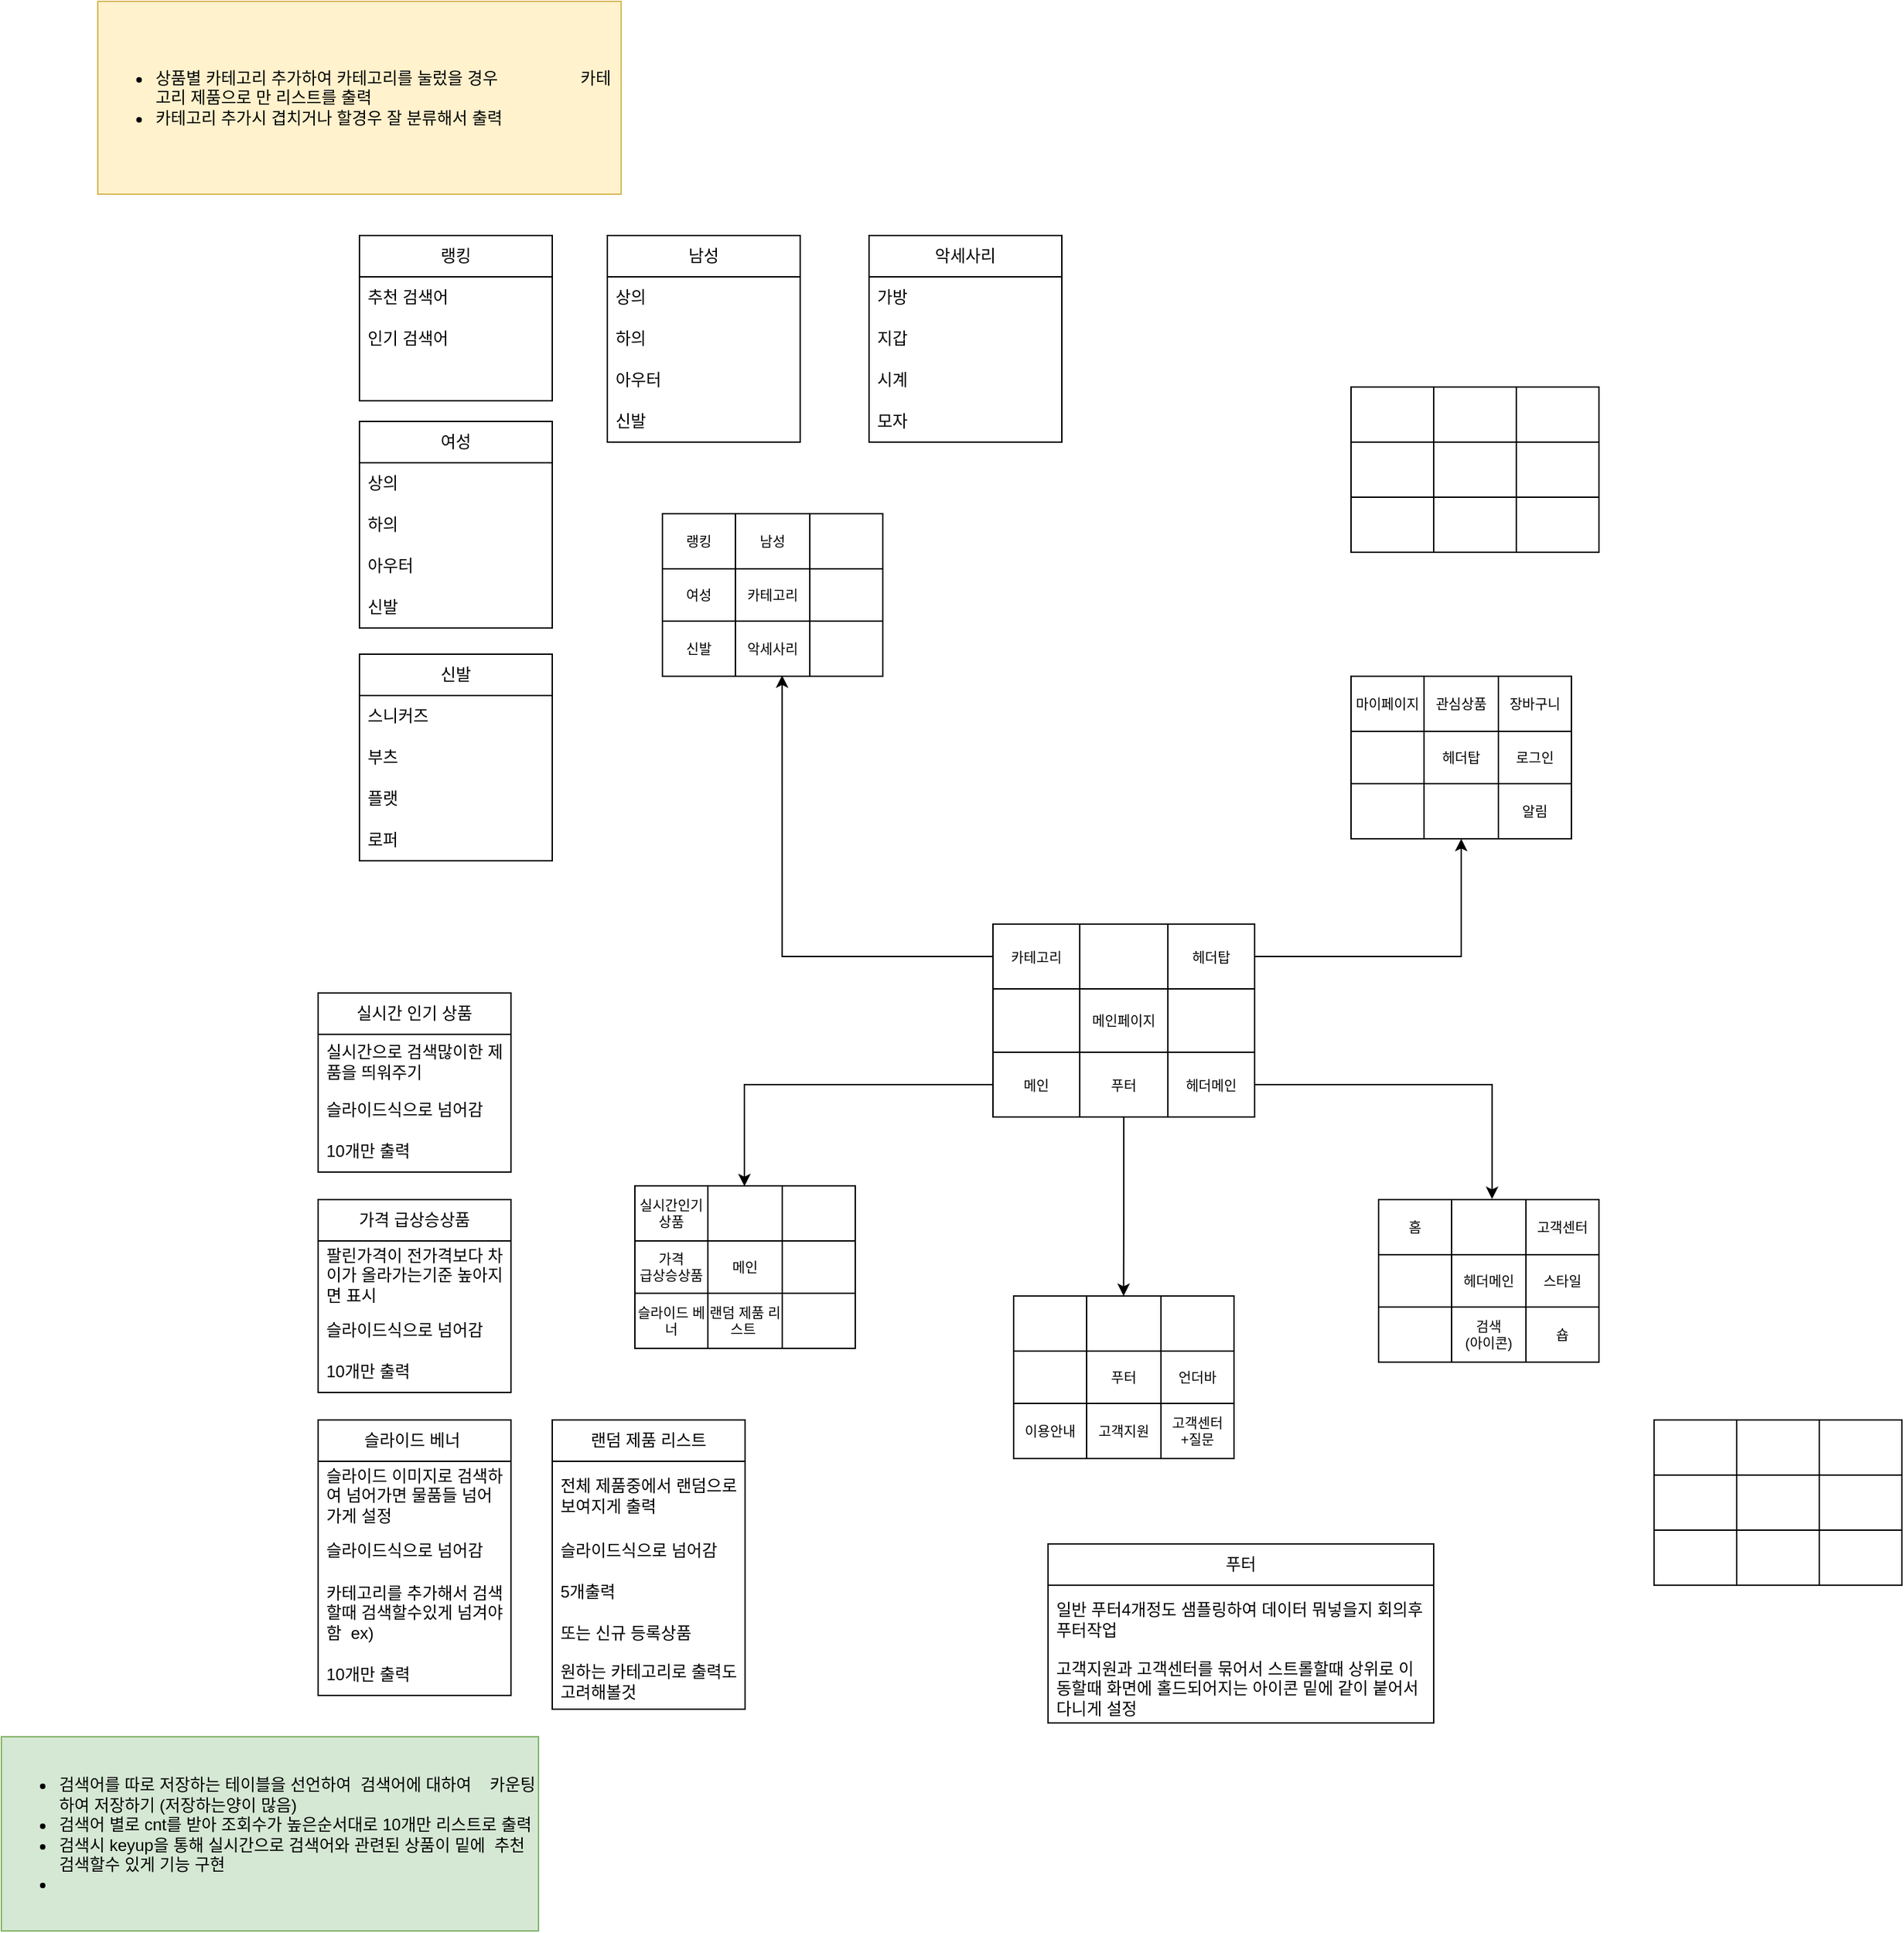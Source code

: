 <mxfile version="21.6.7" type="github">
  <diagram name="페이지-1" id="7c_d_tjCZMxHoC3NEscL">
    <mxGraphModel dx="1984" dy="1807" grid="1" gridSize="10" guides="1" tooltips="1" connect="1" arrows="1" fold="1" page="1" pageScale="1" pageWidth="827" pageHeight="1169" math="0" shadow="0">
      <root>
        <mxCell id="0" />
        <mxCell id="1" parent="0" />
        <mxCell id="yKfbDQdA6xNLsTardX86-84" style="edgeStyle=orthogonalEdgeStyle;rounded=0;orthogonalLoop=1;jettySize=auto;html=1;entryX=0.499;entryY=-0.001;entryDx=0;entryDy=0;entryPerimeter=0;" edge="1" parent="1" source="85y99t0YfQ0S5foXdJk_-1" target="yKfbDQdA6xNLsTardX86-28">
          <mxGeometry relative="1" as="geometry" />
        </mxCell>
        <mxCell id="85y99t0YfQ0S5foXdJk_-1" value="" style="shape=table;startSize=0;container=1;collapsible=0;childLayout=tableLayout;fontSize=10;" parent="1" vertex="1">
          <mxGeometry x="320" y="350" width="190" height="140" as="geometry" />
        </mxCell>
        <mxCell id="85y99t0YfQ0S5foXdJk_-2" value="" style="shape=tableRow;horizontal=0;startSize=0;swimlaneHead=0;swimlaneBody=0;strokeColor=inherit;top=0;left=0;bottom=0;right=0;collapsible=0;dropTarget=0;fillColor=none;points=[[0,0.5],[1,0.5]];portConstraint=eastwest;fontSize=10;" parent="85y99t0YfQ0S5foXdJk_-1" vertex="1">
          <mxGeometry width="190" height="47" as="geometry" />
        </mxCell>
        <mxCell id="85y99t0YfQ0S5foXdJk_-3" value="카테고리" style="shape=partialRectangle;html=1;whiteSpace=wrap;connectable=0;strokeColor=inherit;overflow=hidden;fillColor=none;top=0;left=0;bottom=0;right=0;pointerEvents=1;fontSize=10;" parent="85y99t0YfQ0S5foXdJk_-2" vertex="1">
          <mxGeometry width="63" height="47" as="geometry">
            <mxRectangle width="63" height="47" as="alternateBounds" />
          </mxGeometry>
        </mxCell>
        <mxCell id="85y99t0YfQ0S5foXdJk_-4" value="" style="shape=partialRectangle;html=1;whiteSpace=wrap;connectable=0;strokeColor=inherit;overflow=hidden;fillColor=none;top=0;left=0;bottom=0;right=0;pointerEvents=1;fontSize=10;" parent="85y99t0YfQ0S5foXdJk_-2" vertex="1">
          <mxGeometry x="63" width="64" height="47" as="geometry">
            <mxRectangle width="64" height="47" as="alternateBounds" />
          </mxGeometry>
        </mxCell>
        <mxCell id="85y99t0YfQ0S5foXdJk_-5" value="헤더탑" style="shape=partialRectangle;html=1;whiteSpace=wrap;connectable=0;strokeColor=inherit;overflow=hidden;fillColor=none;top=0;left=0;bottom=0;right=0;pointerEvents=1;fontSize=10;" parent="85y99t0YfQ0S5foXdJk_-2" vertex="1">
          <mxGeometry x="127" width="63" height="47" as="geometry">
            <mxRectangle width="63" height="47" as="alternateBounds" />
          </mxGeometry>
        </mxCell>
        <mxCell id="85y99t0YfQ0S5foXdJk_-6" value="" style="shape=tableRow;horizontal=0;startSize=0;swimlaneHead=0;swimlaneBody=0;strokeColor=inherit;top=0;left=0;bottom=0;right=0;collapsible=0;dropTarget=0;fillColor=none;points=[[0,0.5],[1,0.5]];portConstraint=eastwest;fontSize=10;" parent="85y99t0YfQ0S5foXdJk_-1" vertex="1">
          <mxGeometry y="47" width="190" height="46" as="geometry" />
        </mxCell>
        <mxCell id="85y99t0YfQ0S5foXdJk_-7" value="" style="shape=partialRectangle;html=1;whiteSpace=wrap;connectable=0;strokeColor=inherit;overflow=hidden;fillColor=none;top=0;left=0;bottom=0;right=0;pointerEvents=1;fontSize=10;" parent="85y99t0YfQ0S5foXdJk_-6" vertex="1">
          <mxGeometry width="63" height="46" as="geometry">
            <mxRectangle width="63" height="46" as="alternateBounds" />
          </mxGeometry>
        </mxCell>
        <mxCell id="85y99t0YfQ0S5foXdJk_-8" value="&lt;font style=&quot;font-size: 10px;&quot;&gt;메인페이지&lt;/font&gt;" style="shape=partialRectangle;html=1;whiteSpace=wrap;connectable=0;strokeColor=inherit;overflow=hidden;fillColor=none;top=0;left=0;bottom=0;right=0;pointerEvents=1;fontSize=10;" parent="85y99t0YfQ0S5foXdJk_-6" vertex="1">
          <mxGeometry x="63" width="64" height="46" as="geometry">
            <mxRectangle width="64" height="46" as="alternateBounds" />
          </mxGeometry>
        </mxCell>
        <mxCell id="85y99t0YfQ0S5foXdJk_-9" value="" style="shape=partialRectangle;html=1;whiteSpace=wrap;connectable=0;strokeColor=inherit;overflow=hidden;fillColor=none;top=0;left=0;bottom=0;right=0;pointerEvents=1;fontSize=10;" parent="85y99t0YfQ0S5foXdJk_-6" vertex="1">
          <mxGeometry x="127" width="63" height="46" as="geometry">
            <mxRectangle width="63" height="46" as="alternateBounds" />
          </mxGeometry>
        </mxCell>
        <mxCell id="85y99t0YfQ0S5foXdJk_-10" value="" style="shape=tableRow;horizontal=0;startSize=0;swimlaneHead=0;swimlaneBody=0;strokeColor=inherit;top=0;left=0;bottom=0;right=0;collapsible=0;dropTarget=0;fillColor=none;points=[[0,0.5],[1,0.5]];portConstraint=eastwest;fontSize=10;" parent="85y99t0YfQ0S5foXdJk_-1" vertex="1">
          <mxGeometry y="93" width="190" height="47" as="geometry" />
        </mxCell>
        <mxCell id="85y99t0YfQ0S5foXdJk_-11" value="메인" style="shape=partialRectangle;html=1;whiteSpace=wrap;connectable=0;strokeColor=inherit;overflow=hidden;fillColor=none;top=0;left=0;bottom=0;right=0;pointerEvents=1;fontSize=10;" parent="85y99t0YfQ0S5foXdJk_-10" vertex="1">
          <mxGeometry width="63" height="47" as="geometry">
            <mxRectangle width="63" height="47" as="alternateBounds" />
          </mxGeometry>
        </mxCell>
        <mxCell id="85y99t0YfQ0S5foXdJk_-12" value="푸터" style="shape=partialRectangle;html=1;whiteSpace=wrap;connectable=0;strokeColor=inherit;overflow=hidden;fillColor=none;top=0;left=0;bottom=0;right=0;pointerEvents=1;fontSize=10;" parent="85y99t0YfQ0S5foXdJk_-10" vertex="1">
          <mxGeometry x="63" width="64" height="47" as="geometry">
            <mxRectangle width="64" height="47" as="alternateBounds" />
          </mxGeometry>
        </mxCell>
        <mxCell id="85y99t0YfQ0S5foXdJk_-13" value="헤더메인" style="shape=partialRectangle;html=1;whiteSpace=wrap;connectable=0;strokeColor=inherit;overflow=hidden;fillColor=none;top=0;left=0;bottom=0;right=0;pointerEvents=1;fontSize=10;" parent="85y99t0YfQ0S5foXdJk_-10" vertex="1">
          <mxGeometry x="127" width="63" height="47" as="geometry">
            <mxRectangle width="63" height="47" as="alternateBounds" />
          </mxGeometry>
        </mxCell>
        <mxCell id="yKfbDQdA6xNLsTardX86-1" value="" style="shape=table;startSize=0;container=1;collapsible=0;childLayout=tableLayout;fontSize=10;" vertex="1" parent="1">
          <mxGeometry x="580" y="170" width="160" height="118" as="geometry" />
        </mxCell>
        <mxCell id="yKfbDQdA6xNLsTardX86-2" value="" style="shape=tableRow;horizontal=0;startSize=0;swimlaneHead=0;swimlaneBody=0;strokeColor=inherit;top=0;left=0;bottom=0;right=0;collapsible=0;dropTarget=0;fillColor=none;points=[[0,0.5],[1,0.5]];portConstraint=eastwest;fontSize=10;" vertex="1" parent="yKfbDQdA6xNLsTardX86-1">
          <mxGeometry width="160" height="40" as="geometry" />
        </mxCell>
        <mxCell id="yKfbDQdA6xNLsTardX86-3" value="마이페이지" style="shape=partialRectangle;html=1;whiteSpace=wrap;connectable=0;strokeColor=inherit;overflow=hidden;fillColor=none;top=0;left=0;bottom=0;right=0;pointerEvents=1;fontSize=10;" vertex="1" parent="yKfbDQdA6xNLsTardX86-2">
          <mxGeometry width="53" height="40" as="geometry">
            <mxRectangle width="53" height="40" as="alternateBounds" />
          </mxGeometry>
        </mxCell>
        <mxCell id="yKfbDQdA6xNLsTardX86-4" value="관심상품" style="shape=partialRectangle;html=1;whiteSpace=wrap;connectable=0;strokeColor=inherit;overflow=hidden;fillColor=none;top=0;left=0;bottom=0;right=0;pointerEvents=1;fontSize=10;" vertex="1" parent="yKfbDQdA6xNLsTardX86-2">
          <mxGeometry x="53" width="54" height="40" as="geometry">
            <mxRectangle width="54" height="40" as="alternateBounds" />
          </mxGeometry>
        </mxCell>
        <mxCell id="yKfbDQdA6xNLsTardX86-5" value="장바구니" style="shape=partialRectangle;html=1;whiteSpace=wrap;connectable=0;strokeColor=inherit;overflow=hidden;fillColor=none;top=0;left=0;bottom=0;right=0;pointerEvents=1;fontSize=10;" vertex="1" parent="yKfbDQdA6xNLsTardX86-2">
          <mxGeometry x="107" width="53" height="40" as="geometry">
            <mxRectangle width="53" height="40" as="alternateBounds" />
          </mxGeometry>
        </mxCell>
        <mxCell id="yKfbDQdA6xNLsTardX86-6" value="" style="shape=tableRow;horizontal=0;startSize=0;swimlaneHead=0;swimlaneBody=0;strokeColor=inherit;top=0;left=0;bottom=0;right=0;collapsible=0;dropTarget=0;fillColor=none;points=[[0,0.5],[1,0.5]];portConstraint=eastwest;fontSize=10;" vertex="1" parent="yKfbDQdA6xNLsTardX86-1">
          <mxGeometry y="40" width="160" height="38" as="geometry" />
        </mxCell>
        <mxCell id="yKfbDQdA6xNLsTardX86-7" value="" style="shape=partialRectangle;html=1;whiteSpace=wrap;connectable=0;strokeColor=inherit;overflow=hidden;fillColor=none;top=0;left=0;bottom=0;right=0;pointerEvents=1;fontSize=10;" vertex="1" parent="yKfbDQdA6xNLsTardX86-6">
          <mxGeometry width="53" height="38" as="geometry">
            <mxRectangle width="53" height="38" as="alternateBounds" />
          </mxGeometry>
        </mxCell>
        <mxCell id="yKfbDQdA6xNLsTardX86-8" value="헤더탑" style="shape=partialRectangle;html=1;whiteSpace=wrap;connectable=0;strokeColor=inherit;overflow=hidden;fillColor=none;top=0;left=0;bottom=0;right=0;pointerEvents=1;fontSize=10;" vertex="1" parent="yKfbDQdA6xNLsTardX86-6">
          <mxGeometry x="53" width="54" height="38" as="geometry">
            <mxRectangle width="54" height="38" as="alternateBounds" />
          </mxGeometry>
        </mxCell>
        <mxCell id="yKfbDQdA6xNLsTardX86-9" value="로그인" style="shape=partialRectangle;html=1;whiteSpace=wrap;connectable=0;strokeColor=inherit;overflow=hidden;fillColor=none;top=0;left=0;bottom=0;right=0;pointerEvents=1;fontSize=10;" vertex="1" parent="yKfbDQdA6xNLsTardX86-6">
          <mxGeometry x="107" width="53" height="38" as="geometry">
            <mxRectangle width="53" height="38" as="alternateBounds" />
          </mxGeometry>
        </mxCell>
        <mxCell id="yKfbDQdA6xNLsTardX86-10" value="" style="shape=tableRow;horizontal=0;startSize=0;swimlaneHead=0;swimlaneBody=0;strokeColor=inherit;top=0;left=0;bottom=0;right=0;collapsible=0;dropTarget=0;fillColor=none;points=[[0,0.5],[1,0.5]];portConstraint=eastwest;fontSize=10;" vertex="1" parent="yKfbDQdA6xNLsTardX86-1">
          <mxGeometry y="78" width="160" height="40" as="geometry" />
        </mxCell>
        <mxCell id="yKfbDQdA6xNLsTardX86-11" value="" style="shape=partialRectangle;html=1;whiteSpace=wrap;connectable=0;strokeColor=inherit;overflow=hidden;fillColor=none;top=0;left=0;bottom=0;right=0;pointerEvents=1;fontSize=10;" vertex="1" parent="yKfbDQdA6xNLsTardX86-10">
          <mxGeometry width="53" height="40" as="geometry">
            <mxRectangle width="53" height="40" as="alternateBounds" />
          </mxGeometry>
        </mxCell>
        <mxCell id="yKfbDQdA6xNLsTardX86-12" value="" style="shape=partialRectangle;html=1;whiteSpace=wrap;connectable=0;strokeColor=inherit;overflow=hidden;fillColor=none;top=0;left=0;bottom=0;right=0;pointerEvents=1;fontSize=10;" vertex="1" parent="yKfbDQdA6xNLsTardX86-10">
          <mxGeometry x="53" width="54" height="40" as="geometry">
            <mxRectangle width="54" height="40" as="alternateBounds" />
          </mxGeometry>
        </mxCell>
        <mxCell id="yKfbDQdA6xNLsTardX86-13" value="알림" style="shape=partialRectangle;html=1;whiteSpace=wrap;connectable=0;strokeColor=inherit;overflow=hidden;fillColor=none;top=0;left=0;bottom=0;right=0;pointerEvents=1;fontSize=10;" vertex="1" parent="yKfbDQdA6xNLsTardX86-10">
          <mxGeometry x="107" width="53" height="40" as="geometry">
            <mxRectangle width="53" height="40" as="alternateBounds" />
          </mxGeometry>
        </mxCell>
        <mxCell id="yKfbDQdA6xNLsTardX86-14" value="" style="shape=table;startSize=0;container=1;collapsible=0;childLayout=tableLayout;fontSize=10;" vertex="1" parent="1">
          <mxGeometry x="600" y="550" width="160" height="118" as="geometry" />
        </mxCell>
        <mxCell id="yKfbDQdA6xNLsTardX86-15" value="" style="shape=tableRow;horizontal=0;startSize=0;swimlaneHead=0;swimlaneBody=0;strokeColor=inherit;top=0;left=0;bottom=0;right=0;collapsible=0;dropTarget=0;fillColor=none;points=[[0,0.5],[1,0.5]];portConstraint=eastwest;fontSize=10;" vertex="1" parent="yKfbDQdA6xNLsTardX86-14">
          <mxGeometry width="160" height="40" as="geometry" />
        </mxCell>
        <mxCell id="yKfbDQdA6xNLsTardX86-16" value="홈" style="shape=partialRectangle;html=1;whiteSpace=wrap;connectable=0;strokeColor=inherit;overflow=hidden;fillColor=none;top=0;left=0;bottom=0;right=0;pointerEvents=1;fontSize=10;" vertex="1" parent="yKfbDQdA6xNLsTardX86-15">
          <mxGeometry width="53" height="40" as="geometry">
            <mxRectangle width="53" height="40" as="alternateBounds" />
          </mxGeometry>
        </mxCell>
        <mxCell id="yKfbDQdA6xNLsTardX86-17" value="" style="shape=partialRectangle;html=1;whiteSpace=wrap;connectable=0;strokeColor=inherit;overflow=hidden;fillColor=none;top=0;left=0;bottom=0;right=0;pointerEvents=1;fontSize=10;" vertex="1" parent="yKfbDQdA6xNLsTardX86-15">
          <mxGeometry x="53" width="54" height="40" as="geometry">
            <mxRectangle width="54" height="40" as="alternateBounds" />
          </mxGeometry>
        </mxCell>
        <mxCell id="yKfbDQdA6xNLsTardX86-18" value="&#xa;&lt;span style=&quot;color: rgb(0, 0, 0); font-family: Helvetica; font-size: 10px; font-style: normal; font-variant-ligatures: normal; font-variant-caps: normal; font-weight: 400; letter-spacing: normal; orphans: 2; text-align: center; text-indent: 0px; text-transform: none; widows: 2; word-spacing: 0px; -webkit-text-stroke-width: 0px; background-color: rgb(251, 251, 251); text-decoration-thickness: initial; text-decoration-style: initial; text-decoration-color: initial; float: none; display: inline !important;&quot;&gt;고객센터&lt;/span&gt;&#xa;&#xa;" style="shape=partialRectangle;html=1;whiteSpace=wrap;connectable=0;strokeColor=inherit;overflow=hidden;fillColor=none;top=0;left=0;bottom=0;right=0;pointerEvents=1;fontSize=10;" vertex="1" parent="yKfbDQdA6xNLsTardX86-15">
          <mxGeometry x="107" width="53" height="40" as="geometry">
            <mxRectangle width="53" height="40" as="alternateBounds" />
          </mxGeometry>
        </mxCell>
        <mxCell id="yKfbDQdA6xNLsTardX86-19" value="" style="shape=tableRow;horizontal=0;startSize=0;swimlaneHead=0;swimlaneBody=0;strokeColor=inherit;top=0;left=0;bottom=0;right=0;collapsible=0;dropTarget=0;fillColor=none;points=[[0,0.5],[1,0.5]];portConstraint=eastwest;fontSize=10;" vertex="1" parent="yKfbDQdA6xNLsTardX86-14">
          <mxGeometry y="40" width="160" height="38" as="geometry" />
        </mxCell>
        <mxCell id="yKfbDQdA6xNLsTardX86-20" value="" style="shape=partialRectangle;html=1;whiteSpace=wrap;connectable=0;strokeColor=inherit;overflow=hidden;fillColor=none;top=0;left=0;bottom=0;right=0;pointerEvents=1;fontSize=10;" vertex="1" parent="yKfbDQdA6xNLsTardX86-19">
          <mxGeometry width="53" height="38" as="geometry">
            <mxRectangle width="53" height="38" as="alternateBounds" />
          </mxGeometry>
        </mxCell>
        <mxCell id="yKfbDQdA6xNLsTardX86-21" value="헤더메인" style="shape=partialRectangle;html=1;whiteSpace=wrap;connectable=0;strokeColor=inherit;overflow=hidden;fillColor=none;top=0;left=0;bottom=0;right=0;pointerEvents=1;fontSize=10;" vertex="1" parent="yKfbDQdA6xNLsTardX86-19">
          <mxGeometry x="53" width="54" height="38" as="geometry">
            <mxRectangle width="54" height="38" as="alternateBounds" />
          </mxGeometry>
        </mxCell>
        <mxCell id="yKfbDQdA6xNLsTardX86-22" value="스타일" style="shape=partialRectangle;html=1;whiteSpace=wrap;connectable=0;strokeColor=inherit;overflow=hidden;fillColor=none;top=0;left=0;bottom=0;right=0;pointerEvents=1;fontSize=10;" vertex="1" parent="yKfbDQdA6xNLsTardX86-19">
          <mxGeometry x="107" width="53" height="38" as="geometry">
            <mxRectangle width="53" height="38" as="alternateBounds" />
          </mxGeometry>
        </mxCell>
        <mxCell id="yKfbDQdA6xNLsTardX86-23" value="" style="shape=tableRow;horizontal=0;startSize=0;swimlaneHead=0;swimlaneBody=0;strokeColor=inherit;top=0;left=0;bottom=0;right=0;collapsible=0;dropTarget=0;fillColor=none;points=[[0,0.5],[1,0.5]];portConstraint=eastwest;fontSize=10;" vertex="1" parent="yKfbDQdA6xNLsTardX86-14">
          <mxGeometry y="78" width="160" height="40" as="geometry" />
        </mxCell>
        <mxCell id="yKfbDQdA6xNLsTardX86-24" value="" style="shape=partialRectangle;html=1;whiteSpace=wrap;connectable=0;strokeColor=inherit;overflow=hidden;fillColor=none;top=0;left=0;bottom=0;right=0;pointerEvents=1;fontSize=10;" vertex="1" parent="yKfbDQdA6xNLsTardX86-23">
          <mxGeometry width="53" height="40" as="geometry">
            <mxRectangle width="53" height="40" as="alternateBounds" />
          </mxGeometry>
        </mxCell>
        <mxCell id="yKfbDQdA6xNLsTardX86-25" value="검색&lt;br&gt;(아이콘)" style="shape=partialRectangle;html=1;whiteSpace=wrap;connectable=0;strokeColor=inherit;overflow=hidden;fillColor=none;top=0;left=0;bottom=0;right=0;pointerEvents=1;fontSize=10;" vertex="1" parent="yKfbDQdA6xNLsTardX86-23">
          <mxGeometry x="53" width="54" height="40" as="geometry">
            <mxRectangle width="54" height="40" as="alternateBounds" />
          </mxGeometry>
        </mxCell>
        <mxCell id="yKfbDQdA6xNLsTardX86-26" value="숍" style="shape=partialRectangle;html=1;whiteSpace=wrap;connectable=0;strokeColor=inherit;overflow=hidden;fillColor=none;top=0;left=0;bottom=0;right=0;pointerEvents=1;fontSize=10;" vertex="1" parent="yKfbDQdA6xNLsTardX86-23">
          <mxGeometry x="107" width="53" height="40" as="geometry">
            <mxRectangle width="53" height="40" as="alternateBounds" />
          </mxGeometry>
        </mxCell>
        <mxCell id="yKfbDQdA6xNLsTardX86-27" value="" style="shape=table;startSize=0;container=1;collapsible=0;childLayout=tableLayout;fontSize=10;" vertex="1" parent="1">
          <mxGeometry x="335" y="620" width="160" height="118" as="geometry" />
        </mxCell>
        <mxCell id="yKfbDQdA6xNLsTardX86-28" value="" style="shape=tableRow;horizontal=0;startSize=0;swimlaneHead=0;swimlaneBody=0;strokeColor=inherit;top=0;left=0;bottom=0;right=0;collapsible=0;dropTarget=0;fillColor=none;points=[[0,0.5],[1,0.5]];portConstraint=eastwest;fontSize=10;" vertex="1" parent="yKfbDQdA6xNLsTardX86-27">
          <mxGeometry width="160" height="40" as="geometry" />
        </mxCell>
        <mxCell id="yKfbDQdA6xNLsTardX86-29" value="" style="shape=partialRectangle;html=1;whiteSpace=wrap;connectable=0;strokeColor=inherit;overflow=hidden;fillColor=none;top=0;left=0;bottom=0;right=0;pointerEvents=1;fontSize=10;" vertex="1" parent="yKfbDQdA6xNLsTardX86-28">
          <mxGeometry width="53" height="40" as="geometry">
            <mxRectangle width="53" height="40" as="alternateBounds" />
          </mxGeometry>
        </mxCell>
        <mxCell id="yKfbDQdA6xNLsTardX86-30" value="" style="shape=partialRectangle;html=1;whiteSpace=wrap;connectable=0;strokeColor=inherit;overflow=hidden;fillColor=none;top=0;left=0;bottom=0;right=0;pointerEvents=1;fontSize=10;" vertex="1" parent="yKfbDQdA6xNLsTardX86-28">
          <mxGeometry x="53" width="54" height="40" as="geometry">
            <mxRectangle width="54" height="40" as="alternateBounds" />
          </mxGeometry>
        </mxCell>
        <mxCell id="yKfbDQdA6xNLsTardX86-31" value="" style="shape=partialRectangle;html=1;whiteSpace=wrap;connectable=0;strokeColor=inherit;overflow=hidden;fillColor=none;top=0;left=0;bottom=0;right=0;pointerEvents=1;fontSize=10;" vertex="1" parent="yKfbDQdA6xNLsTardX86-28">
          <mxGeometry x="107" width="53" height="40" as="geometry">
            <mxRectangle width="53" height="40" as="alternateBounds" />
          </mxGeometry>
        </mxCell>
        <mxCell id="yKfbDQdA6xNLsTardX86-32" value="" style="shape=tableRow;horizontal=0;startSize=0;swimlaneHead=0;swimlaneBody=0;strokeColor=inherit;top=0;left=0;bottom=0;right=0;collapsible=0;dropTarget=0;fillColor=none;points=[[0,0.5],[1,0.5]];portConstraint=eastwest;fontSize=10;" vertex="1" parent="yKfbDQdA6xNLsTardX86-27">
          <mxGeometry y="40" width="160" height="38" as="geometry" />
        </mxCell>
        <mxCell id="yKfbDQdA6xNLsTardX86-33" value="" style="shape=partialRectangle;html=1;whiteSpace=wrap;connectable=0;strokeColor=inherit;overflow=hidden;fillColor=none;top=0;left=0;bottom=0;right=0;pointerEvents=1;fontSize=10;" vertex="1" parent="yKfbDQdA6xNLsTardX86-32">
          <mxGeometry width="53" height="38" as="geometry">
            <mxRectangle width="53" height="38" as="alternateBounds" />
          </mxGeometry>
        </mxCell>
        <mxCell id="yKfbDQdA6xNLsTardX86-34" value="푸터" style="shape=partialRectangle;html=1;whiteSpace=wrap;connectable=0;strokeColor=inherit;overflow=hidden;fillColor=none;top=0;left=0;bottom=0;right=0;pointerEvents=1;fontSize=10;" vertex="1" parent="yKfbDQdA6xNLsTardX86-32">
          <mxGeometry x="53" width="54" height="38" as="geometry">
            <mxRectangle width="54" height="38" as="alternateBounds" />
          </mxGeometry>
        </mxCell>
        <mxCell id="yKfbDQdA6xNLsTardX86-35" value="언더바" style="shape=partialRectangle;html=1;whiteSpace=wrap;connectable=0;strokeColor=inherit;overflow=hidden;fillColor=none;top=0;left=0;bottom=0;right=0;pointerEvents=1;fontSize=10;" vertex="1" parent="yKfbDQdA6xNLsTardX86-32">
          <mxGeometry x="107" width="53" height="38" as="geometry">
            <mxRectangle width="53" height="38" as="alternateBounds" />
          </mxGeometry>
        </mxCell>
        <mxCell id="yKfbDQdA6xNLsTardX86-36" value="" style="shape=tableRow;horizontal=0;startSize=0;swimlaneHead=0;swimlaneBody=0;strokeColor=inherit;top=0;left=0;bottom=0;right=0;collapsible=0;dropTarget=0;fillColor=none;points=[[0,0.5],[1,0.5]];portConstraint=eastwest;fontSize=10;" vertex="1" parent="yKfbDQdA6xNLsTardX86-27">
          <mxGeometry y="78" width="160" height="40" as="geometry" />
        </mxCell>
        <mxCell id="yKfbDQdA6xNLsTardX86-37" value="이용안내" style="shape=partialRectangle;html=1;whiteSpace=wrap;connectable=0;strokeColor=inherit;overflow=hidden;fillColor=none;top=0;left=0;bottom=0;right=0;pointerEvents=1;fontSize=10;" vertex="1" parent="yKfbDQdA6xNLsTardX86-36">
          <mxGeometry width="53" height="40" as="geometry">
            <mxRectangle width="53" height="40" as="alternateBounds" />
          </mxGeometry>
        </mxCell>
        <mxCell id="yKfbDQdA6xNLsTardX86-38" value="고객지원" style="shape=partialRectangle;html=1;whiteSpace=wrap;connectable=0;strokeColor=inherit;overflow=hidden;fillColor=none;top=0;left=0;bottom=0;right=0;pointerEvents=1;fontSize=10;" vertex="1" parent="yKfbDQdA6xNLsTardX86-36">
          <mxGeometry x="53" width="54" height="40" as="geometry">
            <mxRectangle width="54" height="40" as="alternateBounds" />
          </mxGeometry>
        </mxCell>
        <mxCell id="yKfbDQdA6xNLsTardX86-39" value="고객센터&lt;br&gt;+질문" style="shape=partialRectangle;html=1;whiteSpace=wrap;connectable=0;strokeColor=inherit;overflow=hidden;fillColor=none;top=0;left=0;bottom=0;right=0;pointerEvents=1;fontSize=10;" vertex="1" parent="yKfbDQdA6xNLsTardX86-36">
          <mxGeometry x="107" width="53" height="40" as="geometry">
            <mxRectangle width="53" height="40" as="alternateBounds" />
          </mxGeometry>
        </mxCell>
        <mxCell id="yKfbDQdA6xNLsTardX86-40" value="" style="shape=table;startSize=0;container=1;collapsible=0;childLayout=tableLayout;fontSize=10;" vertex="1" parent="1">
          <mxGeometry x="60" y="540" width="160" height="118" as="geometry" />
        </mxCell>
        <mxCell id="yKfbDQdA6xNLsTardX86-41" value="" style="shape=tableRow;horizontal=0;startSize=0;swimlaneHead=0;swimlaneBody=0;strokeColor=inherit;top=0;left=0;bottom=0;right=0;collapsible=0;dropTarget=0;fillColor=none;points=[[0,0.5],[1,0.5]];portConstraint=eastwest;fontSize=10;" vertex="1" parent="yKfbDQdA6xNLsTardX86-40">
          <mxGeometry width="160" height="40" as="geometry" />
        </mxCell>
        <mxCell id="yKfbDQdA6xNLsTardX86-42" value="실시간인기&lt;br&gt;상품" style="shape=partialRectangle;html=1;whiteSpace=wrap;connectable=0;strokeColor=inherit;overflow=hidden;fillColor=none;top=0;left=0;bottom=0;right=0;pointerEvents=1;fontSize=10;" vertex="1" parent="yKfbDQdA6xNLsTardX86-41">
          <mxGeometry width="53" height="40" as="geometry">
            <mxRectangle width="53" height="40" as="alternateBounds" />
          </mxGeometry>
        </mxCell>
        <mxCell id="yKfbDQdA6xNLsTardX86-43" value="" style="shape=partialRectangle;html=1;whiteSpace=wrap;connectable=0;strokeColor=inherit;overflow=hidden;fillColor=none;top=0;left=0;bottom=0;right=0;pointerEvents=1;fontSize=10;" vertex="1" parent="yKfbDQdA6xNLsTardX86-41">
          <mxGeometry x="53" width="54" height="40" as="geometry">
            <mxRectangle width="54" height="40" as="alternateBounds" />
          </mxGeometry>
        </mxCell>
        <mxCell id="yKfbDQdA6xNLsTardX86-44" value="" style="shape=partialRectangle;html=1;whiteSpace=wrap;connectable=0;strokeColor=inherit;overflow=hidden;fillColor=none;top=0;left=0;bottom=0;right=0;pointerEvents=1;fontSize=10;" vertex="1" parent="yKfbDQdA6xNLsTardX86-41">
          <mxGeometry x="107" width="53" height="40" as="geometry">
            <mxRectangle width="53" height="40" as="alternateBounds" />
          </mxGeometry>
        </mxCell>
        <mxCell id="yKfbDQdA6xNLsTardX86-45" value="" style="shape=tableRow;horizontal=0;startSize=0;swimlaneHead=0;swimlaneBody=0;strokeColor=inherit;top=0;left=0;bottom=0;right=0;collapsible=0;dropTarget=0;fillColor=none;points=[[0,0.5],[1,0.5]];portConstraint=eastwest;fontSize=10;" vertex="1" parent="yKfbDQdA6xNLsTardX86-40">
          <mxGeometry y="40" width="160" height="38" as="geometry" />
        </mxCell>
        <mxCell id="yKfbDQdA6xNLsTardX86-46" value="가격&lt;br&gt;급상승상품" style="shape=partialRectangle;html=1;whiteSpace=wrap;connectable=0;strokeColor=inherit;overflow=hidden;fillColor=none;top=0;left=0;bottom=0;right=0;pointerEvents=1;fontSize=10;" vertex="1" parent="yKfbDQdA6xNLsTardX86-45">
          <mxGeometry width="53" height="38" as="geometry">
            <mxRectangle width="53" height="38" as="alternateBounds" />
          </mxGeometry>
        </mxCell>
        <mxCell id="yKfbDQdA6xNLsTardX86-47" value="메인" style="shape=partialRectangle;html=1;whiteSpace=wrap;connectable=0;strokeColor=inherit;overflow=hidden;fillColor=none;top=0;left=0;bottom=0;right=0;pointerEvents=1;fontSize=10;" vertex="1" parent="yKfbDQdA6xNLsTardX86-45">
          <mxGeometry x="53" width="54" height="38" as="geometry">
            <mxRectangle width="54" height="38" as="alternateBounds" />
          </mxGeometry>
        </mxCell>
        <mxCell id="yKfbDQdA6xNLsTardX86-48" value="" style="shape=partialRectangle;html=1;whiteSpace=wrap;connectable=0;strokeColor=inherit;overflow=hidden;fillColor=none;top=0;left=0;bottom=0;right=0;pointerEvents=1;fontSize=10;" vertex="1" parent="yKfbDQdA6xNLsTardX86-45">
          <mxGeometry x="107" width="53" height="38" as="geometry">
            <mxRectangle width="53" height="38" as="alternateBounds" />
          </mxGeometry>
        </mxCell>
        <mxCell id="yKfbDQdA6xNLsTardX86-49" value="" style="shape=tableRow;horizontal=0;startSize=0;swimlaneHead=0;swimlaneBody=0;strokeColor=inherit;top=0;left=0;bottom=0;right=0;collapsible=0;dropTarget=0;fillColor=none;points=[[0,0.5],[1,0.5]];portConstraint=eastwest;fontSize=10;" vertex="1" parent="yKfbDQdA6xNLsTardX86-40">
          <mxGeometry y="78" width="160" height="40" as="geometry" />
        </mxCell>
        <mxCell id="yKfbDQdA6xNLsTardX86-50" value="슬라이드 베너" style="shape=partialRectangle;html=1;whiteSpace=wrap;connectable=0;strokeColor=inherit;overflow=hidden;fillColor=none;top=0;left=0;bottom=0;right=0;pointerEvents=1;fontSize=10;" vertex="1" parent="yKfbDQdA6xNLsTardX86-49">
          <mxGeometry width="53" height="40" as="geometry">
            <mxRectangle width="53" height="40" as="alternateBounds" />
          </mxGeometry>
        </mxCell>
        <mxCell id="yKfbDQdA6xNLsTardX86-51" value="랜덤 제품 리스트&amp;nbsp;" style="shape=partialRectangle;html=1;whiteSpace=wrap;connectable=0;strokeColor=inherit;overflow=hidden;fillColor=none;top=0;left=0;bottom=0;right=0;pointerEvents=1;fontSize=10;" vertex="1" parent="yKfbDQdA6xNLsTardX86-49">
          <mxGeometry x="53" width="54" height="40" as="geometry">
            <mxRectangle width="54" height="40" as="alternateBounds" />
          </mxGeometry>
        </mxCell>
        <mxCell id="yKfbDQdA6xNLsTardX86-52" value="" style="shape=partialRectangle;html=1;whiteSpace=wrap;connectable=0;strokeColor=inherit;overflow=hidden;fillColor=none;top=0;left=0;bottom=0;right=0;pointerEvents=1;fontSize=10;" vertex="1" parent="yKfbDQdA6xNLsTardX86-49">
          <mxGeometry x="107" width="53" height="40" as="geometry">
            <mxRectangle width="53" height="40" as="alternateBounds" />
          </mxGeometry>
        </mxCell>
        <mxCell id="yKfbDQdA6xNLsTardX86-53" value="" style="shape=table;startSize=0;container=1;collapsible=0;childLayout=tableLayout;fontSize=10;" vertex="1" parent="1">
          <mxGeometry x="80" y="52" width="160" height="118.0" as="geometry" />
        </mxCell>
        <mxCell id="yKfbDQdA6xNLsTardX86-54" value="" style="shape=tableRow;horizontal=0;startSize=0;swimlaneHead=0;swimlaneBody=0;strokeColor=inherit;top=0;left=0;bottom=0;right=0;collapsible=0;dropTarget=0;fillColor=none;points=[[0,0.5],[1,0.5]];portConstraint=eastwest;fontSize=10;" vertex="1" parent="yKfbDQdA6xNLsTardX86-53">
          <mxGeometry width="160" height="40" as="geometry" />
        </mxCell>
        <mxCell id="yKfbDQdA6xNLsTardX86-55" value="랭킹&lt;br&gt;" style="shape=partialRectangle;html=1;whiteSpace=wrap;connectable=0;strokeColor=inherit;overflow=hidden;fillColor=none;top=0;left=0;bottom=0;right=0;pointerEvents=1;fontSize=10;" vertex="1" parent="yKfbDQdA6xNLsTardX86-54">
          <mxGeometry width="53" height="40" as="geometry">
            <mxRectangle width="53" height="40" as="alternateBounds" />
          </mxGeometry>
        </mxCell>
        <mxCell id="yKfbDQdA6xNLsTardX86-56" value="남성" style="shape=partialRectangle;html=1;whiteSpace=wrap;connectable=0;strokeColor=inherit;overflow=hidden;fillColor=none;top=0;left=0;bottom=0;right=0;pointerEvents=1;fontSize=10;" vertex="1" parent="yKfbDQdA6xNLsTardX86-54">
          <mxGeometry x="53" width="54" height="40" as="geometry">
            <mxRectangle width="54" height="40" as="alternateBounds" />
          </mxGeometry>
        </mxCell>
        <mxCell id="yKfbDQdA6xNLsTardX86-57" value="" style="shape=partialRectangle;html=1;whiteSpace=wrap;connectable=0;strokeColor=inherit;overflow=hidden;fillColor=none;top=0;left=0;bottom=0;right=0;pointerEvents=1;fontSize=10;" vertex="1" parent="yKfbDQdA6xNLsTardX86-54">
          <mxGeometry x="107" width="53" height="40" as="geometry">
            <mxRectangle width="53" height="40" as="alternateBounds" />
          </mxGeometry>
        </mxCell>
        <mxCell id="yKfbDQdA6xNLsTardX86-58" value="" style="shape=tableRow;horizontal=0;startSize=0;swimlaneHead=0;swimlaneBody=0;strokeColor=inherit;top=0;left=0;bottom=0;right=0;collapsible=0;dropTarget=0;fillColor=none;points=[[0,0.5],[1,0.5]];portConstraint=eastwest;fontSize=10;" vertex="1" parent="yKfbDQdA6xNLsTardX86-53">
          <mxGeometry y="40" width="160" height="38" as="geometry" />
        </mxCell>
        <mxCell id="yKfbDQdA6xNLsTardX86-59" value="여성" style="shape=partialRectangle;html=1;whiteSpace=wrap;connectable=0;strokeColor=inherit;overflow=hidden;fillColor=none;top=0;left=0;bottom=0;right=0;pointerEvents=1;fontSize=10;" vertex="1" parent="yKfbDQdA6xNLsTardX86-58">
          <mxGeometry width="53" height="38" as="geometry">
            <mxRectangle width="53" height="38" as="alternateBounds" />
          </mxGeometry>
        </mxCell>
        <mxCell id="yKfbDQdA6xNLsTardX86-60" value="카테고리" style="shape=partialRectangle;html=1;whiteSpace=wrap;connectable=0;strokeColor=inherit;overflow=hidden;fillColor=none;top=0;left=0;bottom=0;right=0;pointerEvents=1;fontSize=10;" vertex="1" parent="yKfbDQdA6xNLsTardX86-58">
          <mxGeometry x="53" width="54" height="38" as="geometry">
            <mxRectangle width="54" height="38" as="alternateBounds" />
          </mxGeometry>
        </mxCell>
        <mxCell id="yKfbDQdA6xNLsTardX86-61" value="" style="shape=partialRectangle;html=1;whiteSpace=wrap;connectable=0;strokeColor=inherit;overflow=hidden;fillColor=none;top=0;left=0;bottom=0;right=0;pointerEvents=1;fontSize=10;" vertex="1" parent="yKfbDQdA6xNLsTardX86-58">
          <mxGeometry x="107" width="53" height="38" as="geometry">
            <mxRectangle width="53" height="38" as="alternateBounds" />
          </mxGeometry>
        </mxCell>
        <mxCell id="yKfbDQdA6xNLsTardX86-62" value="" style="shape=tableRow;horizontal=0;startSize=0;swimlaneHead=0;swimlaneBody=0;strokeColor=inherit;top=0;left=0;bottom=0;right=0;collapsible=0;dropTarget=0;fillColor=none;points=[[0,0.5],[1,0.5]];portConstraint=eastwest;fontSize=10;" vertex="1" parent="yKfbDQdA6xNLsTardX86-53">
          <mxGeometry y="78" width="160" height="40" as="geometry" />
        </mxCell>
        <mxCell id="yKfbDQdA6xNLsTardX86-63" value="신발" style="shape=partialRectangle;html=1;whiteSpace=wrap;connectable=0;strokeColor=inherit;overflow=hidden;fillColor=none;top=0;left=0;bottom=0;right=0;pointerEvents=1;fontSize=10;" vertex="1" parent="yKfbDQdA6xNLsTardX86-62">
          <mxGeometry width="53" height="40" as="geometry">
            <mxRectangle width="53" height="40" as="alternateBounds" />
          </mxGeometry>
        </mxCell>
        <mxCell id="yKfbDQdA6xNLsTardX86-64" value="악세사리" style="shape=partialRectangle;html=1;whiteSpace=wrap;connectable=0;strokeColor=inherit;overflow=hidden;fillColor=none;top=0;left=0;bottom=0;right=0;pointerEvents=1;fontSize=10;" vertex="1" parent="yKfbDQdA6xNLsTardX86-62">
          <mxGeometry x="53" width="54" height="40" as="geometry">
            <mxRectangle width="54" height="40" as="alternateBounds" />
          </mxGeometry>
        </mxCell>
        <mxCell id="yKfbDQdA6xNLsTardX86-65" value="" style="shape=partialRectangle;html=1;whiteSpace=wrap;connectable=0;strokeColor=inherit;overflow=hidden;fillColor=none;top=0;left=0;bottom=0;right=0;pointerEvents=1;fontSize=10;" vertex="1" parent="yKfbDQdA6xNLsTardX86-62">
          <mxGeometry x="107" width="53" height="40" as="geometry">
            <mxRectangle width="53" height="40" as="alternateBounds" />
          </mxGeometry>
        </mxCell>
        <mxCell id="yKfbDQdA6xNLsTardX86-81" style="edgeStyle=orthogonalEdgeStyle;rounded=0;orthogonalLoop=1;jettySize=auto;html=1;entryX=0.543;entryY=0.984;entryDx=0;entryDy=0;entryPerimeter=0;" edge="1" parent="1" source="85y99t0YfQ0S5foXdJk_-2" target="yKfbDQdA6xNLsTardX86-62">
          <mxGeometry relative="1" as="geometry" />
        </mxCell>
        <mxCell id="yKfbDQdA6xNLsTardX86-82" style="edgeStyle=orthogonalEdgeStyle;rounded=0;orthogonalLoop=1;jettySize=auto;html=1;entryX=0.5;entryY=1;entryDx=0;entryDy=0;" edge="1" parent="1" source="85y99t0YfQ0S5foXdJk_-2" target="yKfbDQdA6xNLsTardX86-1">
          <mxGeometry relative="1" as="geometry" />
        </mxCell>
        <mxCell id="yKfbDQdA6xNLsTardX86-83" style="edgeStyle=orthogonalEdgeStyle;rounded=0;orthogonalLoop=1;jettySize=auto;html=1;entryX=0.515;entryY=-0.01;entryDx=0;entryDy=0;entryPerimeter=0;" edge="1" parent="1" source="85y99t0YfQ0S5foXdJk_-10" target="yKfbDQdA6xNLsTardX86-15">
          <mxGeometry relative="1" as="geometry" />
        </mxCell>
        <mxCell id="yKfbDQdA6xNLsTardX86-85" style="edgeStyle=orthogonalEdgeStyle;rounded=0;orthogonalLoop=1;jettySize=auto;html=1;entryX=0.497;entryY=0.008;entryDx=0;entryDy=0;entryPerimeter=0;" edge="1" parent="1" source="85y99t0YfQ0S5foXdJk_-10" target="yKfbDQdA6xNLsTardX86-41">
          <mxGeometry relative="1" as="geometry" />
        </mxCell>
        <mxCell id="yKfbDQdA6xNLsTardX86-151" value="" style="shape=table;startSize=0;container=1;collapsible=0;childLayout=tableLayout;fontSize=16;" vertex="1" parent="1">
          <mxGeometry x="800" y="710" width="180" height="120" as="geometry" />
        </mxCell>
        <mxCell id="yKfbDQdA6xNLsTardX86-152" value="" style="shape=tableRow;horizontal=0;startSize=0;swimlaneHead=0;swimlaneBody=0;strokeColor=inherit;top=0;left=0;bottom=0;right=0;collapsible=0;dropTarget=0;fillColor=none;points=[[0,0.5],[1,0.5]];portConstraint=eastwest;fontSize=16;" vertex="1" parent="yKfbDQdA6xNLsTardX86-151">
          <mxGeometry width="180" height="40" as="geometry" />
        </mxCell>
        <mxCell id="yKfbDQdA6xNLsTardX86-153" value="" style="shape=partialRectangle;html=1;whiteSpace=wrap;connectable=0;strokeColor=inherit;overflow=hidden;fillColor=none;top=0;left=0;bottom=0;right=0;pointerEvents=1;fontSize=16;" vertex="1" parent="yKfbDQdA6xNLsTardX86-152">
          <mxGeometry width="60" height="40" as="geometry">
            <mxRectangle width="60" height="40" as="alternateBounds" />
          </mxGeometry>
        </mxCell>
        <mxCell id="yKfbDQdA6xNLsTardX86-154" value="" style="shape=partialRectangle;html=1;whiteSpace=wrap;connectable=0;strokeColor=inherit;overflow=hidden;fillColor=none;top=0;left=0;bottom=0;right=0;pointerEvents=1;fontSize=16;" vertex="1" parent="yKfbDQdA6xNLsTardX86-152">
          <mxGeometry x="60" width="60" height="40" as="geometry">
            <mxRectangle width="60" height="40" as="alternateBounds" />
          </mxGeometry>
        </mxCell>
        <mxCell id="yKfbDQdA6xNLsTardX86-155" value="" style="shape=partialRectangle;html=1;whiteSpace=wrap;connectable=0;strokeColor=inherit;overflow=hidden;fillColor=none;top=0;left=0;bottom=0;right=0;pointerEvents=1;fontSize=16;" vertex="1" parent="yKfbDQdA6xNLsTardX86-152">
          <mxGeometry x="120" width="60" height="40" as="geometry">
            <mxRectangle width="60" height="40" as="alternateBounds" />
          </mxGeometry>
        </mxCell>
        <mxCell id="yKfbDQdA6xNLsTardX86-156" value="" style="shape=tableRow;horizontal=0;startSize=0;swimlaneHead=0;swimlaneBody=0;strokeColor=inherit;top=0;left=0;bottom=0;right=0;collapsible=0;dropTarget=0;fillColor=none;points=[[0,0.5],[1,0.5]];portConstraint=eastwest;fontSize=16;" vertex="1" parent="yKfbDQdA6xNLsTardX86-151">
          <mxGeometry y="40" width="180" height="40" as="geometry" />
        </mxCell>
        <mxCell id="yKfbDQdA6xNLsTardX86-157" value="" style="shape=partialRectangle;html=1;whiteSpace=wrap;connectable=0;strokeColor=inherit;overflow=hidden;fillColor=none;top=0;left=0;bottom=0;right=0;pointerEvents=1;fontSize=16;" vertex="1" parent="yKfbDQdA6xNLsTardX86-156">
          <mxGeometry width="60" height="40" as="geometry">
            <mxRectangle width="60" height="40" as="alternateBounds" />
          </mxGeometry>
        </mxCell>
        <mxCell id="yKfbDQdA6xNLsTardX86-158" value="" style="shape=partialRectangle;html=1;whiteSpace=wrap;connectable=0;strokeColor=inherit;overflow=hidden;fillColor=none;top=0;left=0;bottom=0;right=0;pointerEvents=1;fontSize=16;" vertex="1" parent="yKfbDQdA6xNLsTardX86-156">
          <mxGeometry x="60" width="60" height="40" as="geometry">
            <mxRectangle width="60" height="40" as="alternateBounds" />
          </mxGeometry>
        </mxCell>
        <mxCell id="yKfbDQdA6xNLsTardX86-159" value="" style="shape=partialRectangle;html=1;whiteSpace=wrap;connectable=0;strokeColor=inherit;overflow=hidden;fillColor=none;top=0;left=0;bottom=0;right=0;pointerEvents=1;fontSize=16;" vertex="1" parent="yKfbDQdA6xNLsTardX86-156">
          <mxGeometry x="120" width="60" height="40" as="geometry">
            <mxRectangle width="60" height="40" as="alternateBounds" />
          </mxGeometry>
        </mxCell>
        <mxCell id="yKfbDQdA6xNLsTardX86-160" value="" style="shape=tableRow;horizontal=0;startSize=0;swimlaneHead=0;swimlaneBody=0;strokeColor=inherit;top=0;left=0;bottom=0;right=0;collapsible=0;dropTarget=0;fillColor=none;points=[[0,0.5],[1,0.5]];portConstraint=eastwest;fontSize=16;" vertex="1" parent="yKfbDQdA6xNLsTardX86-151">
          <mxGeometry y="80" width="180" height="40" as="geometry" />
        </mxCell>
        <mxCell id="yKfbDQdA6xNLsTardX86-161" value="" style="shape=partialRectangle;html=1;whiteSpace=wrap;connectable=0;strokeColor=inherit;overflow=hidden;fillColor=none;top=0;left=0;bottom=0;right=0;pointerEvents=1;fontSize=16;" vertex="1" parent="yKfbDQdA6xNLsTardX86-160">
          <mxGeometry width="60" height="40" as="geometry">
            <mxRectangle width="60" height="40" as="alternateBounds" />
          </mxGeometry>
        </mxCell>
        <mxCell id="yKfbDQdA6xNLsTardX86-162" value="" style="shape=partialRectangle;html=1;whiteSpace=wrap;connectable=0;strokeColor=inherit;overflow=hidden;fillColor=none;top=0;left=0;bottom=0;right=0;pointerEvents=1;fontSize=16;" vertex="1" parent="yKfbDQdA6xNLsTardX86-160">
          <mxGeometry x="60" width="60" height="40" as="geometry">
            <mxRectangle width="60" height="40" as="alternateBounds" />
          </mxGeometry>
        </mxCell>
        <mxCell id="yKfbDQdA6xNLsTardX86-163" value="" style="shape=partialRectangle;html=1;whiteSpace=wrap;connectable=0;strokeColor=inherit;overflow=hidden;fillColor=none;top=0;left=0;bottom=0;right=0;pointerEvents=1;fontSize=16;" vertex="1" parent="yKfbDQdA6xNLsTardX86-160">
          <mxGeometry x="120" width="60" height="40" as="geometry">
            <mxRectangle width="60" height="40" as="alternateBounds" />
          </mxGeometry>
        </mxCell>
        <mxCell id="yKfbDQdA6xNLsTardX86-164" value="" style="shape=table;startSize=0;container=1;collapsible=0;childLayout=tableLayout;fontSize=16;" vertex="1" parent="1">
          <mxGeometry x="580" y="-40" width="180" height="120" as="geometry" />
        </mxCell>
        <mxCell id="yKfbDQdA6xNLsTardX86-165" value="" style="shape=tableRow;horizontal=0;startSize=0;swimlaneHead=0;swimlaneBody=0;strokeColor=inherit;top=0;left=0;bottom=0;right=0;collapsible=0;dropTarget=0;fillColor=none;points=[[0,0.5],[1,0.5]];portConstraint=eastwest;fontSize=16;" vertex="1" parent="yKfbDQdA6xNLsTardX86-164">
          <mxGeometry width="180" height="40" as="geometry" />
        </mxCell>
        <mxCell id="yKfbDQdA6xNLsTardX86-166" value="" style="shape=partialRectangle;html=1;whiteSpace=wrap;connectable=0;strokeColor=inherit;overflow=hidden;fillColor=none;top=0;left=0;bottom=0;right=0;pointerEvents=1;fontSize=16;" vertex="1" parent="yKfbDQdA6xNLsTardX86-165">
          <mxGeometry width="60" height="40" as="geometry">
            <mxRectangle width="60" height="40" as="alternateBounds" />
          </mxGeometry>
        </mxCell>
        <mxCell id="yKfbDQdA6xNLsTardX86-167" value="" style="shape=partialRectangle;html=1;whiteSpace=wrap;connectable=0;strokeColor=inherit;overflow=hidden;fillColor=none;top=0;left=0;bottom=0;right=0;pointerEvents=1;fontSize=16;" vertex="1" parent="yKfbDQdA6xNLsTardX86-165">
          <mxGeometry x="60" width="60" height="40" as="geometry">
            <mxRectangle width="60" height="40" as="alternateBounds" />
          </mxGeometry>
        </mxCell>
        <mxCell id="yKfbDQdA6xNLsTardX86-168" value="" style="shape=partialRectangle;html=1;whiteSpace=wrap;connectable=0;strokeColor=inherit;overflow=hidden;fillColor=none;top=0;left=0;bottom=0;right=0;pointerEvents=1;fontSize=16;" vertex="1" parent="yKfbDQdA6xNLsTardX86-165">
          <mxGeometry x="120" width="60" height="40" as="geometry">
            <mxRectangle width="60" height="40" as="alternateBounds" />
          </mxGeometry>
        </mxCell>
        <mxCell id="yKfbDQdA6xNLsTardX86-169" value="" style="shape=tableRow;horizontal=0;startSize=0;swimlaneHead=0;swimlaneBody=0;strokeColor=inherit;top=0;left=0;bottom=0;right=0;collapsible=0;dropTarget=0;fillColor=none;points=[[0,0.5],[1,0.5]];portConstraint=eastwest;fontSize=16;" vertex="1" parent="yKfbDQdA6xNLsTardX86-164">
          <mxGeometry y="40" width="180" height="40" as="geometry" />
        </mxCell>
        <mxCell id="yKfbDQdA6xNLsTardX86-170" value="" style="shape=partialRectangle;html=1;whiteSpace=wrap;connectable=0;strokeColor=inherit;overflow=hidden;fillColor=none;top=0;left=0;bottom=0;right=0;pointerEvents=1;fontSize=16;" vertex="1" parent="yKfbDQdA6xNLsTardX86-169">
          <mxGeometry width="60" height="40" as="geometry">
            <mxRectangle width="60" height="40" as="alternateBounds" />
          </mxGeometry>
        </mxCell>
        <mxCell id="yKfbDQdA6xNLsTardX86-171" value="" style="shape=partialRectangle;html=1;whiteSpace=wrap;connectable=0;strokeColor=inherit;overflow=hidden;fillColor=none;top=0;left=0;bottom=0;right=0;pointerEvents=1;fontSize=16;" vertex="1" parent="yKfbDQdA6xNLsTardX86-169">
          <mxGeometry x="60" width="60" height="40" as="geometry">
            <mxRectangle width="60" height="40" as="alternateBounds" />
          </mxGeometry>
        </mxCell>
        <mxCell id="yKfbDQdA6xNLsTardX86-172" value="" style="shape=partialRectangle;html=1;whiteSpace=wrap;connectable=0;strokeColor=inherit;overflow=hidden;fillColor=none;top=0;left=0;bottom=0;right=0;pointerEvents=1;fontSize=16;" vertex="1" parent="yKfbDQdA6xNLsTardX86-169">
          <mxGeometry x="120" width="60" height="40" as="geometry">
            <mxRectangle width="60" height="40" as="alternateBounds" />
          </mxGeometry>
        </mxCell>
        <mxCell id="yKfbDQdA6xNLsTardX86-173" value="" style="shape=tableRow;horizontal=0;startSize=0;swimlaneHead=0;swimlaneBody=0;strokeColor=inherit;top=0;left=0;bottom=0;right=0;collapsible=0;dropTarget=0;fillColor=none;points=[[0,0.5],[1,0.5]];portConstraint=eastwest;fontSize=16;" vertex="1" parent="yKfbDQdA6xNLsTardX86-164">
          <mxGeometry y="80" width="180" height="40" as="geometry" />
        </mxCell>
        <mxCell id="yKfbDQdA6xNLsTardX86-174" value="" style="shape=partialRectangle;html=1;whiteSpace=wrap;connectable=0;strokeColor=inherit;overflow=hidden;fillColor=none;top=0;left=0;bottom=0;right=0;pointerEvents=1;fontSize=16;" vertex="1" parent="yKfbDQdA6xNLsTardX86-173">
          <mxGeometry width="60" height="40" as="geometry">
            <mxRectangle width="60" height="40" as="alternateBounds" />
          </mxGeometry>
        </mxCell>
        <mxCell id="yKfbDQdA6xNLsTardX86-175" value="" style="shape=partialRectangle;html=1;whiteSpace=wrap;connectable=0;strokeColor=inherit;overflow=hidden;fillColor=none;top=0;left=0;bottom=0;right=0;pointerEvents=1;fontSize=16;" vertex="1" parent="yKfbDQdA6xNLsTardX86-173">
          <mxGeometry x="60" width="60" height="40" as="geometry">
            <mxRectangle width="60" height="40" as="alternateBounds" />
          </mxGeometry>
        </mxCell>
        <mxCell id="yKfbDQdA6xNLsTardX86-176" value="" style="shape=partialRectangle;html=1;whiteSpace=wrap;connectable=0;strokeColor=inherit;overflow=hidden;fillColor=none;top=0;left=0;bottom=0;right=0;pointerEvents=1;fontSize=16;" vertex="1" parent="yKfbDQdA6xNLsTardX86-173">
          <mxGeometry x="120" width="60" height="40" as="geometry">
            <mxRectangle width="60" height="40" as="alternateBounds" />
          </mxGeometry>
        </mxCell>
        <mxCell id="yKfbDQdA6xNLsTardX86-178" value="랭킹" style="swimlane;fontStyle=0;childLayout=stackLayout;horizontal=1;startSize=30;horizontalStack=0;resizeParent=1;resizeParentMax=0;resizeLast=0;collapsible=1;marginBottom=0;whiteSpace=wrap;html=1;" vertex="1" parent="1">
          <mxGeometry x="-140" y="-150" width="140" height="120" as="geometry" />
        </mxCell>
        <mxCell id="yKfbDQdA6xNLsTardX86-179" value="추천 검색어" style="text;strokeColor=none;fillColor=none;align=left;verticalAlign=middle;spacingLeft=4;spacingRight=4;overflow=hidden;points=[[0,0.5],[1,0.5]];portConstraint=eastwest;rotatable=0;whiteSpace=wrap;html=1;" vertex="1" parent="yKfbDQdA6xNLsTardX86-178">
          <mxGeometry y="30" width="140" height="30" as="geometry" />
        </mxCell>
        <mxCell id="yKfbDQdA6xNLsTardX86-180" value="인기 검색어" style="text;strokeColor=none;fillColor=none;align=left;verticalAlign=middle;spacingLeft=4;spacingRight=4;overflow=hidden;points=[[0,0.5],[1,0.5]];portConstraint=eastwest;rotatable=0;whiteSpace=wrap;html=1;" vertex="1" parent="yKfbDQdA6xNLsTardX86-178">
          <mxGeometry y="60" width="140" height="30" as="geometry" />
        </mxCell>
        <mxCell id="yKfbDQdA6xNLsTardX86-202" style="text;strokeColor=none;fillColor=none;align=left;verticalAlign=middle;spacingLeft=4;spacingRight=4;overflow=hidden;points=[[0,0.5],[1,0.5]];portConstraint=eastwest;rotatable=0;whiteSpace=wrap;html=1;" vertex="1" parent="yKfbDQdA6xNLsTardX86-178">
          <mxGeometry y="90" width="140" height="30" as="geometry" />
        </mxCell>
        <mxCell id="yKfbDQdA6xNLsTardX86-182" value="남성" style="swimlane;fontStyle=0;childLayout=stackLayout;horizontal=1;startSize=30;horizontalStack=0;resizeParent=1;resizeParentMax=0;resizeLast=0;collapsible=1;marginBottom=0;whiteSpace=wrap;html=1;" vertex="1" parent="1">
          <mxGeometry x="40" y="-150" width="140" height="150" as="geometry" />
        </mxCell>
        <mxCell id="yKfbDQdA6xNLsTardX86-183" value="상의" style="text;strokeColor=none;fillColor=none;align=left;verticalAlign=middle;spacingLeft=4;spacingRight=4;overflow=hidden;points=[[0,0.5],[1,0.5]];portConstraint=eastwest;rotatable=0;whiteSpace=wrap;html=1;" vertex="1" parent="yKfbDQdA6xNLsTardX86-182">
          <mxGeometry y="30" width="140" height="30" as="geometry" />
        </mxCell>
        <mxCell id="yKfbDQdA6xNLsTardX86-184" value="하의" style="text;strokeColor=none;fillColor=none;align=left;verticalAlign=middle;spacingLeft=4;spacingRight=4;overflow=hidden;points=[[0,0.5],[1,0.5]];portConstraint=eastwest;rotatable=0;whiteSpace=wrap;html=1;" vertex="1" parent="yKfbDQdA6xNLsTardX86-182">
          <mxGeometry y="60" width="140" height="30" as="geometry" />
        </mxCell>
        <mxCell id="yKfbDQdA6xNLsTardX86-185" value="아우터" style="text;strokeColor=none;fillColor=none;align=left;verticalAlign=middle;spacingLeft=4;spacingRight=4;overflow=hidden;points=[[0,0.5],[1,0.5]];portConstraint=eastwest;rotatable=0;whiteSpace=wrap;html=1;" vertex="1" parent="yKfbDQdA6xNLsTardX86-182">
          <mxGeometry y="90" width="140" height="30" as="geometry" />
        </mxCell>
        <mxCell id="yKfbDQdA6xNLsTardX86-186" value="신발" style="text;strokeColor=none;fillColor=none;align=left;verticalAlign=middle;spacingLeft=4;spacingRight=4;overflow=hidden;points=[[0,0.5],[1,0.5]];portConstraint=eastwest;rotatable=0;whiteSpace=wrap;html=1;" vertex="1" parent="yKfbDQdA6xNLsTardX86-182">
          <mxGeometry y="120" width="140" height="30" as="geometry" />
        </mxCell>
        <mxCell id="yKfbDQdA6xNLsTardX86-187" value="여성" style="swimlane;fontStyle=0;childLayout=stackLayout;horizontal=1;startSize=30;horizontalStack=0;resizeParent=1;resizeParentMax=0;resizeLast=0;collapsible=1;marginBottom=0;whiteSpace=wrap;html=1;" vertex="1" parent="1">
          <mxGeometry x="-140" y="-15" width="140" height="150" as="geometry" />
        </mxCell>
        <mxCell id="yKfbDQdA6xNLsTardX86-188" value="상의" style="text;strokeColor=none;fillColor=none;align=left;verticalAlign=middle;spacingLeft=4;spacingRight=4;overflow=hidden;points=[[0,0.5],[1,0.5]];portConstraint=eastwest;rotatable=0;whiteSpace=wrap;html=1;" vertex="1" parent="yKfbDQdA6xNLsTardX86-187">
          <mxGeometry y="30" width="140" height="30" as="geometry" />
        </mxCell>
        <mxCell id="yKfbDQdA6xNLsTardX86-189" value="하의" style="text;strokeColor=none;fillColor=none;align=left;verticalAlign=middle;spacingLeft=4;spacingRight=4;overflow=hidden;points=[[0,0.5],[1,0.5]];portConstraint=eastwest;rotatable=0;whiteSpace=wrap;html=1;" vertex="1" parent="yKfbDQdA6xNLsTardX86-187">
          <mxGeometry y="60" width="140" height="30" as="geometry" />
        </mxCell>
        <mxCell id="yKfbDQdA6xNLsTardX86-190" value="아우터" style="text;strokeColor=none;fillColor=none;align=left;verticalAlign=middle;spacingLeft=4;spacingRight=4;overflow=hidden;points=[[0,0.5],[1,0.5]];portConstraint=eastwest;rotatable=0;whiteSpace=wrap;html=1;" vertex="1" parent="yKfbDQdA6xNLsTardX86-187">
          <mxGeometry y="90" width="140" height="30" as="geometry" />
        </mxCell>
        <mxCell id="yKfbDQdA6xNLsTardX86-191" value="신발" style="text;strokeColor=none;fillColor=none;align=left;verticalAlign=middle;spacingLeft=4;spacingRight=4;overflow=hidden;points=[[0,0.5],[1,0.5]];portConstraint=eastwest;rotatable=0;whiteSpace=wrap;html=1;" vertex="1" parent="yKfbDQdA6xNLsTardX86-187">
          <mxGeometry y="120" width="140" height="30" as="geometry" />
        </mxCell>
        <mxCell id="yKfbDQdA6xNLsTardX86-192" value="신발" style="swimlane;fontStyle=0;childLayout=stackLayout;horizontal=1;startSize=30;horizontalStack=0;resizeParent=1;resizeParentMax=0;resizeLast=0;collapsible=1;marginBottom=0;whiteSpace=wrap;html=1;" vertex="1" parent="1">
          <mxGeometry x="-140" y="154" width="140" height="150" as="geometry" />
        </mxCell>
        <mxCell id="yKfbDQdA6xNLsTardX86-193" value="스니커즈" style="text;strokeColor=none;fillColor=none;align=left;verticalAlign=middle;spacingLeft=4;spacingRight=4;overflow=hidden;points=[[0,0.5],[1,0.5]];portConstraint=eastwest;rotatable=0;whiteSpace=wrap;html=1;" vertex="1" parent="yKfbDQdA6xNLsTardX86-192">
          <mxGeometry y="30" width="140" height="30" as="geometry" />
        </mxCell>
        <mxCell id="yKfbDQdA6xNLsTardX86-194" value="부츠" style="text;strokeColor=none;fillColor=none;align=left;verticalAlign=middle;spacingLeft=4;spacingRight=4;overflow=hidden;points=[[0,0.5],[1,0.5]];portConstraint=eastwest;rotatable=0;whiteSpace=wrap;html=1;" vertex="1" parent="yKfbDQdA6xNLsTardX86-192">
          <mxGeometry y="60" width="140" height="30" as="geometry" />
        </mxCell>
        <mxCell id="yKfbDQdA6xNLsTardX86-195" value="플랫&lt;span style=&quot;white-space: pre;&quot;&gt;&#x9;&lt;/span&gt;" style="text;strokeColor=none;fillColor=none;align=left;verticalAlign=middle;spacingLeft=4;spacingRight=4;overflow=hidden;points=[[0,0.5],[1,0.5]];portConstraint=eastwest;rotatable=0;whiteSpace=wrap;html=1;" vertex="1" parent="yKfbDQdA6xNLsTardX86-192">
          <mxGeometry y="90" width="140" height="30" as="geometry" />
        </mxCell>
        <mxCell id="yKfbDQdA6xNLsTardX86-196" value="로퍼" style="text;strokeColor=none;fillColor=none;align=left;verticalAlign=middle;spacingLeft=4;spacingRight=4;overflow=hidden;points=[[0,0.5],[1,0.5]];portConstraint=eastwest;rotatable=0;whiteSpace=wrap;html=1;" vertex="1" parent="yKfbDQdA6xNLsTardX86-192">
          <mxGeometry y="120" width="140" height="30" as="geometry" />
        </mxCell>
        <mxCell id="yKfbDQdA6xNLsTardX86-197" value="악세사리" style="swimlane;fontStyle=0;childLayout=stackLayout;horizontal=1;startSize=30;horizontalStack=0;resizeParent=1;resizeParentMax=0;resizeLast=0;collapsible=1;marginBottom=0;whiteSpace=wrap;html=1;" vertex="1" parent="1">
          <mxGeometry x="230" y="-150" width="140" height="150" as="geometry" />
        </mxCell>
        <mxCell id="yKfbDQdA6xNLsTardX86-198" value="가방" style="text;strokeColor=none;fillColor=none;align=left;verticalAlign=middle;spacingLeft=4;spacingRight=4;overflow=hidden;points=[[0,0.5],[1,0.5]];portConstraint=eastwest;rotatable=0;whiteSpace=wrap;html=1;" vertex="1" parent="yKfbDQdA6xNLsTardX86-197">
          <mxGeometry y="30" width="140" height="30" as="geometry" />
        </mxCell>
        <mxCell id="yKfbDQdA6xNLsTardX86-199" value="지갑" style="text;strokeColor=none;fillColor=none;align=left;verticalAlign=middle;spacingLeft=4;spacingRight=4;overflow=hidden;points=[[0,0.5],[1,0.5]];portConstraint=eastwest;rotatable=0;whiteSpace=wrap;html=1;" vertex="1" parent="yKfbDQdA6xNLsTardX86-197">
          <mxGeometry y="60" width="140" height="30" as="geometry" />
        </mxCell>
        <mxCell id="yKfbDQdA6xNLsTardX86-200" value="시계" style="text;strokeColor=none;fillColor=none;align=left;verticalAlign=middle;spacingLeft=4;spacingRight=4;overflow=hidden;points=[[0,0.5],[1,0.5]];portConstraint=eastwest;rotatable=0;whiteSpace=wrap;html=1;" vertex="1" parent="yKfbDQdA6xNLsTardX86-197">
          <mxGeometry y="90" width="140" height="30" as="geometry" />
        </mxCell>
        <mxCell id="yKfbDQdA6xNLsTardX86-201" value="모자" style="text;strokeColor=none;fillColor=none;align=left;verticalAlign=middle;spacingLeft=4;spacingRight=4;overflow=hidden;points=[[0,0.5],[1,0.5]];portConstraint=eastwest;rotatable=0;whiteSpace=wrap;html=1;" vertex="1" parent="yKfbDQdA6xNLsTardX86-197">
          <mxGeometry y="120" width="140" height="30" as="geometry" />
        </mxCell>
        <mxCell id="yKfbDQdA6xNLsTardX86-204" value="실시간 인기 상품" style="swimlane;fontStyle=0;childLayout=stackLayout;horizontal=1;startSize=30;horizontalStack=0;resizeParent=1;resizeParentMax=0;resizeLast=0;collapsible=1;marginBottom=0;whiteSpace=wrap;html=1;" vertex="1" parent="1">
          <mxGeometry x="-170" y="400" width="140" height="130" as="geometry" />
        </mxCell>
        <mxCell id="yKfbDQdA6xNLsTardX86-205" value="실시간으로 검색많이한 제품을 띄워주기" style="text;strokeColor=none;fillColor=none;align=left;verticalAlign=middle;spacingLeft=4;spacingRight=4;overflow=hidden;points=[[0,0.5],[1,0.5]];portConstraint=eastwest;rotatable=0;whiteSpace=wrap;html=1;" vertex="1" parent="yKfbDQdA6xNLsTardX86-204">
          <mxGeometry y="30" width="140" height="40" as="geometry" />
        </mxCell>
        <mxCell id="yKfbDQdA6xNLsTardX86-207" value="슬라이드식으로 넘어감" style="text;strokeColor=none;fillColor=none;align=left;verticalAlign=middle;spacingLeft=4;spacingRight=4;overflow=hidden;points=[[0,0.5],[1,0.5]];portConstraint=eastwest;rotatable=0;whiteSpace=wrap;html=1;" vertex="1" parent="yKfbDQdA6xNLsTardX86-204">
          <mxGeometry y="70" width="140" height="30" as="geometry" />
        </mxCell>
        <mxCell id="yKfbDQdA6xNLsTardX86-208" value="10개만 출력" style="text;strokeColor=none;fillColor=none;align=left;verticalAlign=middle;spacingLeft=4;spacingRight=4;overflow=hidden;points=[[0,0.5],[1,0.5]];portConstraint=eastwest;rotatable=0;whiteSpace=wrap;html=1;" vertex="1" parent="yKfbDQdA6xNLsTardX86-204">
          <mxGeometry y="100" width="140" height="30" as="geometry" />
        </mxCell>
        <mxCell id="yKfbDQdA6xNLsTardX86-209" value="가격 급상승상품" style="swimlane;fontStyle=0;childLayout=stackLayout;horizontal=1;startSize=30;horizontalStack=0;resizeParent=1;resizeParentMax=0;resizeLast=0;collapsible=1;marginBottom=0;whiteSpace=wrap;html=1;" vertex="1" parent="1">
          <mxGeometry x="-170" y="550" width="140" height="140" as="geometry" />
        </mxCell>
        <mxCell id="yKfbDQdA6xNLsTardX86-210" value="팔린가격이 전가격보다 차이가 올라가는기준 높아지면 표시" style="text;strokeColor=none;fillColor=none;align=left;verticalAlign=middle;spacingLeft=4;spacingRight=4;overflow=hidden;points=[[0,0.5],[1,0.5]];portConstraint=eastwest;rotatable=0;whiteSpace=wrap;html=1;" vertex="1" parent="yKfbDQdA6xNLsTardX86-209">
          <mxGeometry y="30" width="140" height="50" as="geometry" />
        </mxCell>
        <mxCell id="yKfbDQdA6xNLsTardX86-211" value="슬라이드식으로 넘어감" style="text;strokeColor=none;fillColor=none;align=left;verticalAlign=middle;spacingLeft=4;spacingRight=4;overflow=hidden;points=[[0,0.5],[1,0.5]];portConstraint=eastwest;rotatable=0;whiteSpace=wrap;html=1;" vertex="1" parent="yKfbDQdA6xNLsTardX86-209">
          <mxGeometry y="80" width="140" height="30" as="geometry" />
        </mxCell>
        <mxCell id="yKfbDQdA6xNLsTardX86-212" value="10개만 출력" style="text;strokeColor=none;fillColor=none;align=left;verticalAlign=middle;spacingLeft=4;spacingRight=4;overflow=hidden;points=[[0,0.5],[1,0.5]];portConstraint=eastwest;rotatable=0;whiteSpace=wrap;html=1;" vertex="1" parent="yKfbDQdA6xNLsTardX86-209">
          <mxGeometry y="110" width="140" height="30" as="geometry" />
        </mxCell>
        <mxCell id="yKfbDQdA6xNLsTardX86-213" value="슬라이드 베너&amp;nbsp;" style="swimlane;fontStyle=0;childLayout=stackLayout;horizontal=1;startSize=30;horizontalStack=0;resizeParent=1;resizeParentMax=0;resizeLast=0;collapsible=1;marginBottom=0;whiteSpace=wrap;html=1;" vertex="1" parent="1">
          <mxGeometry x="-170" y="710" width="140" height="200" as="geometry" />
        </mxCell>
        <mxCell id="yKfbDQdA6xNLsTardX86-214" value="슬라이드 이미지로 검색하여 넘어가면 물품들 넘어가게 설정&amp;nbsp;" style="text;strokeColor=none;fillColor=none;align=left;verticalAlign=middle;spacingLeft=4;spacingRight=4;overflow=hidden;points=[[0,0.5],[1,0.5]];portConstraint=eastwest;rotatable=0;whiteSpace=wrap;html=1;" vertex="1" parent="yKfbDQdA6xNLsTardX86-213">
          <mxGeometry y="30" width="140" height="50" as="geometry" />
        </mxCell>
        <mxCell id="yKfbDQdA6xNLsTardX86-215" value="슬라이드식으로 넘어감" style="text;strokeColor=none;fillColor=none;align=left;verticalAlign=middle;spacingLeft=4;spacingRight=4;overflow=hidden;points=[[0,0.5],[1,0.5]];portConstraint=eastwest;rotatable=0;whiteSpace=wrap;html=1;" vertex="1" parent="yKfbDQdA6xNLsTardX86-213">
          <mxGeometry y="80" width="140" height="30" as="geometry" />
        </mxCell>
        <mxCell id="yKfbDQdA6xNLsTardX86-217" value="카테고리를 추가해서 검색할때 검색할수있게 넘겨야함&amp;nbsp; ex)" style="text;strokeColor=none;fillColor=none;align=left;verticalAlign=middle;spacingLeft=4;spacingRight=4;overflow=hidden;points=[[0,0.5],[1,0.5]];portConstraint=eastwest;rotatable=0;whiteSpace=wrap;html=1;" vertex="1" parent="yKfbDQdA6xNLsTardX86-213">
          <mxGeometry y="110" width="140" height="60" as="geometry" />
        </mxCell>
        <mxCell id="yKfbDQdA6xNLsTardX86-216" value="10개만 출력" style="text;strokeColor=none;fillColor=none;align=left;verticalAlign=middle;spacingLeft=4;spacingRight=4;overflow=hidden;points=[[0,0.5],[1,0.5]];portConstraint=eastwest;rotatable=0;whiteSpace=wrap;html=1;" vertex="1" parent="yKfbDQdA6xNLsTardX86-213">
          <mxGeometry y="170" width="140" height="30" as="geometry" />
        </mxCell>
        <mxCell id="yKfbDQdA6xNLsTardX86-218" value="랜덤 제품 리스트" style="swimlane;fontStyle=0;childLayout=stackLayout;horizontal=1;startSize=30;horizontalStack=0;resizeParent=1;resizeParentMax=0;resizeLast=0;collapsible=1;marginBottom=0;whiteSpace=wrap;html=1;" vertex="1" parent="1">
          <mxGeometry y="710" width="140" height="210" as="geometry" />
        </mxCell>
        <mxCell id="yKfbDQdA6xNLsTardX86-219" value="전체 제품중에서 랜덤으로 보여지게 출력&amp;nbsp;" style="text;strokeColor=none;fillColor=none;align=left;verticalAlign=middle;spacingLeft=4;spacingRight=4;overflow=hidden;points=[[0,0.5],[1,0.5]];portConstraint=eastwest;rotatable=0;whiteSpace=wrap;html=1;" vertex="1" parent="yKfbDQdA6xNLsTardX86-218">
          <mxGeometry y="30" width="140" height="50" as="geometry" />
        </mxCell>
        <mxCell id="yKfbDQdA6xNLsTardX86-220" value="슬라이드식으로 넘어감" style="text;strokeColor=none;fillColor=none;align=left;verticalAlign=middle;spacingLeft=4;spacingRight=4;overflow=hidden;points=[[0,0.5],[1,0.5]];portConstraint=eastwest;rotatable=0;whiteSpace=wrap;html=1;" vertex="1" parent="yKfbDQdA6xNLsTardX86-218">
          <mxGeometry y="80" width="140" height="30" as="geometry" />
        </mxCell>
        <mxCell id="yKfbDQdA6xNLsTardX86-221" value="5개출력" style="text;strokeColor=none;fillColor=none;align=left;verticalAlign=middle;spacingLeft=4;spacingRight=4;overflow=hidden;points=[[0,0.5],[1,0.5]];portConstraint=eastwest;rotatable=0;whiteSpace=wrap;html=1;" vertex="1" parent="yKfbDQdA6xNLsTardX86-218">
          <mxGeometry y="110" width="140" height="30" as="geometry" />
        </mxCell>
        <mxCell id="yKfbDQdA6xNLsTardX86-223" value="또는 신규 등록상품" style="text;strokeColor=none;fillColor=none;align=left;verticalAlign=middle;spacingLeft=4;spacingRight=4;overflow=hidden;points=[[0,0.5],[1,0.5]];portConstraint=eastwest;rotatable=0;whiteSpace=wrap;html=1;" vertex="1" parent="yKfbDQdA6xNLsTardX86-218">
          <mxGeometry y="140" width="140" height="30" as="geometry" />
        </mxCell>
        <mxCell id="yKfbDQdA6xNLsTardX86-222" value="원하는 카테고리로 출력도 고려해볼것" style="text;strokeColor=none;fillColor=none;align=left;verticalAlign=middle;spacingLeft=4;spacingRight=4;overflow=hidden;points=[[0,0.5],[1,0.5]];portConstraint=eastwest;rotatable=0;whiteSpace=wrap;html=1;" vertex="1" parent="yKfbDQdA6xNLsTardX86-218">
          <mxGeometry y="170" width="140" height="40" as="geometry" />
        </mxCell>
        <mxCell id="yKfbDQdA6xNLsTardX86-228" value="&lt;ul&gt;&lt;li&gt;상품별 카테고리 추가하여 카테고리를 눌렀을 경우&amp;nbsp; &amp;nbsp; &amp;nbsp; &amp;nbsp; &amp;nbsp; &amp;nbsp; &amp;nbsp; &amp;nbsp; &amp;nbsp; 카테고리 제품으로 만 리스트를 출력&amp;nbsp;&amp;nbsp;&lt;/li&gt;&lt;li&gt;카테고리 추가시 겹치거나 할경우 잘 분류해서 출력&lt;/li&gt;&lt;/ul&gt;" style="text;strokeColor=#d6b656;fillColor=#fff2cc;html=1;whiteSpace=wrap;verticalAlign=middle;overflow=hidden;" vertex="1" parent="1">
          <mxGeometry x="-330" y="-320" width="380" height="140" as="geometry" />
        </mxCell>
        <mxCell id="yKfbDQdA6xNLsTardX86-229" value="&lt;ul&gt;&lt;li&gt;검색어를 따로 저장하는 테이블을 선언하여&amp;nbsp; 검색어에 대하여&amp;nbsp; &amp;nbsp; 카운팅하여 저장하기 (저장하는양이 많음)&lt;/li&gt;&lt;li&gt;검색어 별로 cnt를 받아 조회수가 높은순서대로 10개만 리스트로 출력&amp;nbsp;&lt;/li&gt;&lt;li&gt;검색시 keyup을 통해 실시간으로 검색어와 관련된 상품이 밑에&amp;nbsp; 추천검색할수 있게 기능 구현&amp;nbsp;&lt;/li&gt;&lt;li&gt;&lt;br&gt;&lt;/li&gt;&lt;/ul&gt;" style="text;strokeColor=#82b366;fillColor=#d5e8d4;html=1;whiteSpace=wrap;verticalAlign=middle;overflow=hidden;" vertex="1" parent="1">
          <mxGeometry x="-400" y="940" width="390" height="141" as="geometry" />
        </mxCell>
        <mxCell id="yKfbDQdA6xNLsTardX86-230" value="푸터" style="swimlane;fontStyle=0;childLayout=stackLayout;horizontal=1;startSize=30;horizontalStack=0;resizeParent=1;resizeParentMax=0;resizeLast=0;collapsible=1;marginBottom=0;whiteSpace=wrap;html=1;" vertex="1" parent="1">
          <mxGeometry x="360" y="800" width="280" height="130" as="geometry" />
        </mxCell>
        <mxCell id="yKfbDQdA6xNLsTardX86-231" value="일반 푸터4개정도 샘플링하여 데이터 뭐넣을지 회의후 푸터작업&amp;nbsp;" style="text;strokeColor=none;fillColor=none;align=left;verticalAlign=middle;spacingLeft=4;spacingRight=4;overflow=hidden;points=[[0,0.5],[1,0.5]];portConstraint=eastwest;rotatable=0;whiteSpace=wrap;html=1;" vertex="1" parent="yKfbDQdA6xNLsTardX86-230">
          <mxGeometry y="30" width="280" height="50" as="geometry" />
        </mxCell>
        <mxCell id="yKfbDQdA6xNLsTardX86-232" value="고객지원과 고객센터를 묶어서 스트롤할때 상위로 이동할때 화면에 홀드되어지는 아이콘 밑에 같이 붙어서 다니게 설정&amp;nbsp;" style="text;strokeColor=none;fillColor=none;align=left;verticalAlign=middle;spacingLeft=4;spacingRight=4;overflow=hidden;points=[[0,0.5],[1,0.5]];portConstraint=eastwest;rotatable=0;whiteSpace=wrap;html=1;" vertex="1" parent="yKfbDQdA6xNLsTardX86-230">
          <mxGeometry y="80" width="280" height="50" as="geometry" />
        </mxCell>
      </root>
    </mxGraphModel>
  </diagram>
</mxfile>

